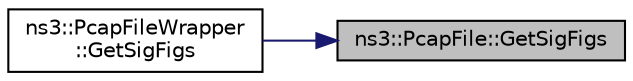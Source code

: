digraph "ns3::PcapFile::GetSigFigs"
{
 // LATEX_PDF_SIZE
  edge [fontname="Helvetica",fontsize="10",labelfontname="Helvetica",labelfontsize="10"];
  node [fontname="Helvetica",fontsize="10",shape=record];
  rankdir="RL";
  Node1 [label="ns3::PcapFile::GetSigFigs",height=0.2,width=0.4,color="black", fillcolor="grey75", style="filled", fontcolor="black",tooltip="Returns the accuracy of timestamps field of the pcap file as defined by the sigfigs field in the pcap..."];
  Node1 -> Node2 [dir="back",color="midnightblue",fontsize="10",style="solid",fontname="Helvetica"];
  Node2 [label="ns3::PcapFileWrapper\l::GetSigFigs",height=0.2,width=0.4,color="black", fillcolor="white", style="filled",URL="$classns3_1_1_pcap_file_wrapper.html#a7d3709b3e1a3d198ae66d8fabefab73a",tooltip="Returns the accuracy of timestamps field of the pcap file as defined by the sigfigs field in the pcap..."];
}
